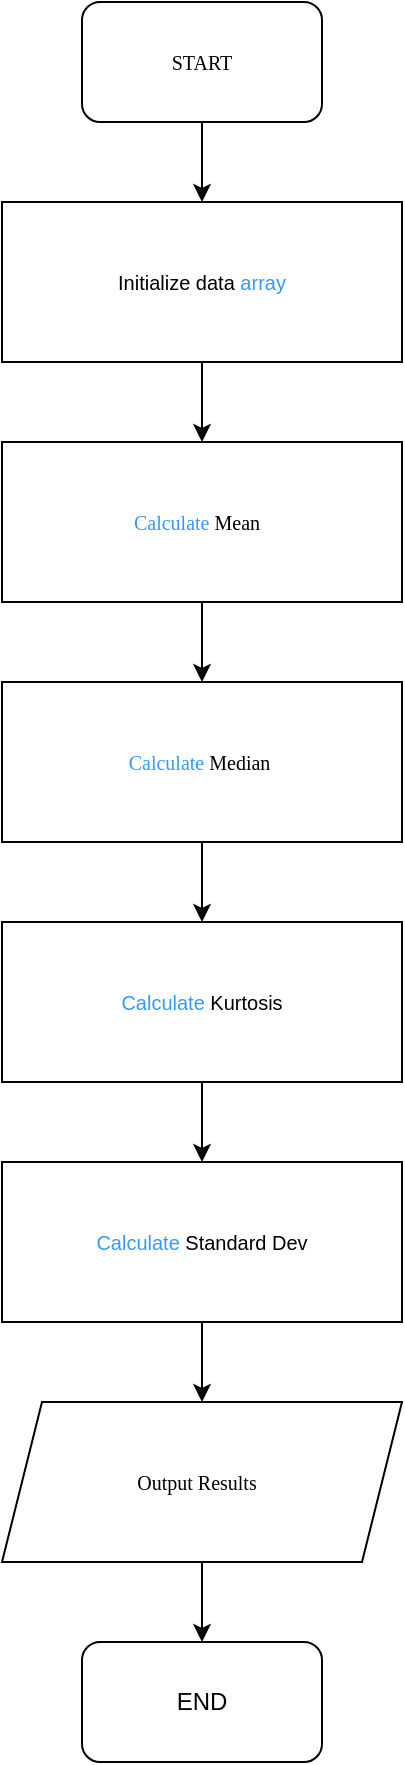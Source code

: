 <mxfile version="25.0.3">
  <diagram name="Page-1" id="SJD96ZfH4cnl4_HfkQfR">
    <mxGraphModel dx="1451" dy="801" grid="1" gridSize="10" guides="1" tooltips="1" connect="1" arrows="1" fold="1" page="1" pageScale="1" pageWidth="827" pageHeight="1169" math="0" shadow="0">
      <root>
        <mxCell id="0" />
        <mxCell id="1" parent="0" />
        <mxCell id="ToyRfHVjBfhF12JV8jMG-4" style="edgeStyle=orthogonalEdgeStyle;rounded=0;orthogonalLoop=1;jettySize=auto;html=1;entryX=0.5;entryY=0;entryDx=0;entryDy=0;" edge="1" parent="1" source="ToyRfHVjBfhF12JV8jMG-1">
          <mxGeometry relative="1" as="geometry">
            <mxPoint x="420" y="120" as="targetPoint" />
          </mxGeometry>
        </mxCell>
        <mxCell id="ToyRfHVjBfhF12JV8jMG-1" value="&lt;font face=&quot;Verdana&quot; style=&quot;font-size: 10px;&quot;&gt;START&lt;/font&gt;" style="rounded=1;whiteSpace=wrap;html=1;" vertex="1" parent="1">
          <mxGeometry x="360" y="20" width="120" height="60" as="geometry" />
        </mxCell>
        <mxCell id="ToyRfHVjBfhF12JV8jMG-7" style="edgeStyle=orthogonalEdgeStyle;rounded=0;orthogonalLoop=1;jettySize=auto;html=1;entryX=0.5;entryY=0;entryDx=0;entryDy=0;" edge="1" parent="1" source="ToyRfHVjBfhF12JV8jMG-3" target="ToyRfHVjBfhF12JV8jMG-6">
          <mxGeometry relative="1" as="geometry" />
        </mxCell>
        <mxCell id="ToyRfHVjBfhF12JV8jMG-3" value="&lt;font style=&quot;font-size: 10px;&quot;&gt;Initialize data &lt;span style=&quot;&quot; class=&quot;hljs-keyword&quot;&gt;&lt;font color=&quot;#3399ff&quot;&gt;array&lt;/font&gt;&lt;/span&gt;&lt;/font&gt;" style="rounded=0;whiteSpace=wrap;html=1;" vertex="1" parent="1">
          <mxGeometry x="320" y="120" width="200" height="80" as="geometry" />
        </mxCell>
        <mxCell id="ToyRfHVjBfhF12JV8jMG-10" style="edgeStyle=orthogonalEdgeStyle;rounded=0;orthogonalLoop=1;jettySize=auto;html=1;entryX=0.5;entryY=0;entryDx=0;entryDy=0;" edge="1" parent="1" source="ToyRfHVjBfhF12JV8jMG-6" target="ToyRfHVjBfhF12JV8jMG-9">
          <mxGeometry relative="1" as="geometry" />
        </mxCell>
        <mxCell id="ToyRfHVjBfhF12JV8jMG-6" value="&lt;font face=&quot;Verdana&quot; style=&quot;font-size: 10px;&quot;&gt;&lt;font color=&quot;#3399ff&quot;&gt;Calculate &lt;/font&gt;Mean&amp;nbsp;&amp;nbsp;&lt;/font&gt;" style="rounded=0;whiteSpace=wrap;html=1;" vertex="1" parent="1">
          <mxGeometry x="320" y="240" width="200" height="80" as="geometry" />
        </mxCell>
        <mxCell id="ToyRfHVjBfhF12JV8jMG-11" style="edgeStyle=orthogonalEdgeStyle;rounded=0;orthogonalLoop=1;jettySize=auto;html=1;" edge="1" parent="1" source="ToyRfHVjBfhF12JV8jMG-9">
          <mxGeometry relative="1" as="geometry">
            <mxPoint x="420" y="480" as="targetPoint" />
          </mxGeometry>
        </mxCell>
        <mxCell id="ToyRfHVjBfhF12JV8jMG-9" value="&lt;font style=&quot;font-size: 10px;&quot; face=&quot;Verdana&quot;&gt;&lt;font color=&quot;#3399ff&quot;&gt;Calculate &lt;/font&gt;Median&amp;nbsp;&lt;/font&gt;" style="rounded=0;whiteSpace=wrap;html=1;" vertex="1" parent="1">
          <mxGeometry x="320" y="360" width="200" height="80" as="geometry" />
        </mxCell>
        <mxCell id="ToyRfHVjBfhF12JV8jMG-12" style="edgeStyle=orthogonalEdgeStyle;rounded=0;orthogonalLoop=1;jettySize=auto;html=1;" edge="1" source="ToyRfHVjBfhF12JV8jMG-13" parent="1">
          <mxGeometry relative="1" as="geometry">
            <mxPoint x="420" y="600" as="targetPoint" />
          </mxGeometry>
        </mxCell>
        <mxCell id="ToyRfHVjBfhF12JV8jMG-13" value="&lt;font style=&quot;font-size: 10px;&quot;&gt;&lt;font color=&quot;#3399ff&quot;&gt;Calculate &lt;/font&gt;Kurtosis&lt;/font&gt;" style="rounded=0;whiteSpace=wrap;html=1;" vertex="1" parent="1">
          <mxGeometry x="320" y="480" width="200" height="80" as="geometry" />
        </mxCell>
        <mxCell id="ToyRfHVjBfhF12JV8jMG-17" style="edgeStyle=orthogonalEdgeStyle;rounded=0;orthogonalLoop=1;jettySize=auto;html=1;" edge="1" parent="1" source="ToyRfHVjBfhF12JV8jMG-16">
          <mxGeometry relative="1" as="geometry">
            <mxPoint x="420" y="720" as="targetPoint" />
          </mxGeometry>
        </mxCell>
        <mxCell id="ToyRfHVjBfhF12JV8jMG-16" value="&lt;font style=&quot;font-size: 10px;&quot;&gt;&lt;font color=&quot;#3399ff&quot;&gt;Calculate &lt;/font&gt;Standard Dev&lt;/font&gt;" style="rounded=0;whiteSpace=wrap;html=1;" vertex="1" parent="1">
          <mxGeometry x="320" y="600" width="200" height="80" as="geometry" />
        </mxCell>
        <mxCell id="ToyRfHVjBfhF12JV8jMG-20" style="edgeStyle=orthogonalEdgeStyle;rounded=0;orthogonalLoop=1;jettySize=auto;html=1;" edge="1" parent="1" source="ToyRfHVjBfhF12JV8jMG-19">
          <mxGeometry relative="1" as="geometry">
            <mxPoint x="420" y="840" as="targetPoint" />
          </mxGeometry>
        </mxCell>
        <mxCell id="ToyRfHVjBfhF12JV8jMG-19" value="&lt;font face=&quot;Verdana&quot; style=&quot;font-size: 10px;&quot;&gt;Output Results&amp;nbsp;&amp;nbsp;&lt;/font&gt;" style="shape=parallelogram;perimeter=parallelogramPerimeter;whiteSpace=wrap;html=1;fixedSize=1;" vertex="1" parent="1">
          <mxGeometry x="320" y="720" width="200" height="80" as="geometry" />
        </mxCell>
        <mxCell id="ToyRfHVjBfhF12JV8jMG-21" value="END" style="rounded=1;whiteSpace=wrap;html=1;" vertex="1" parent="1">
          <mxGeometry x="360" y="840" width="120" height="60" as="geometry" />
        </mxCell>
      </root>
    </mxGraphModel>
  </diagram>
</mxfile>
